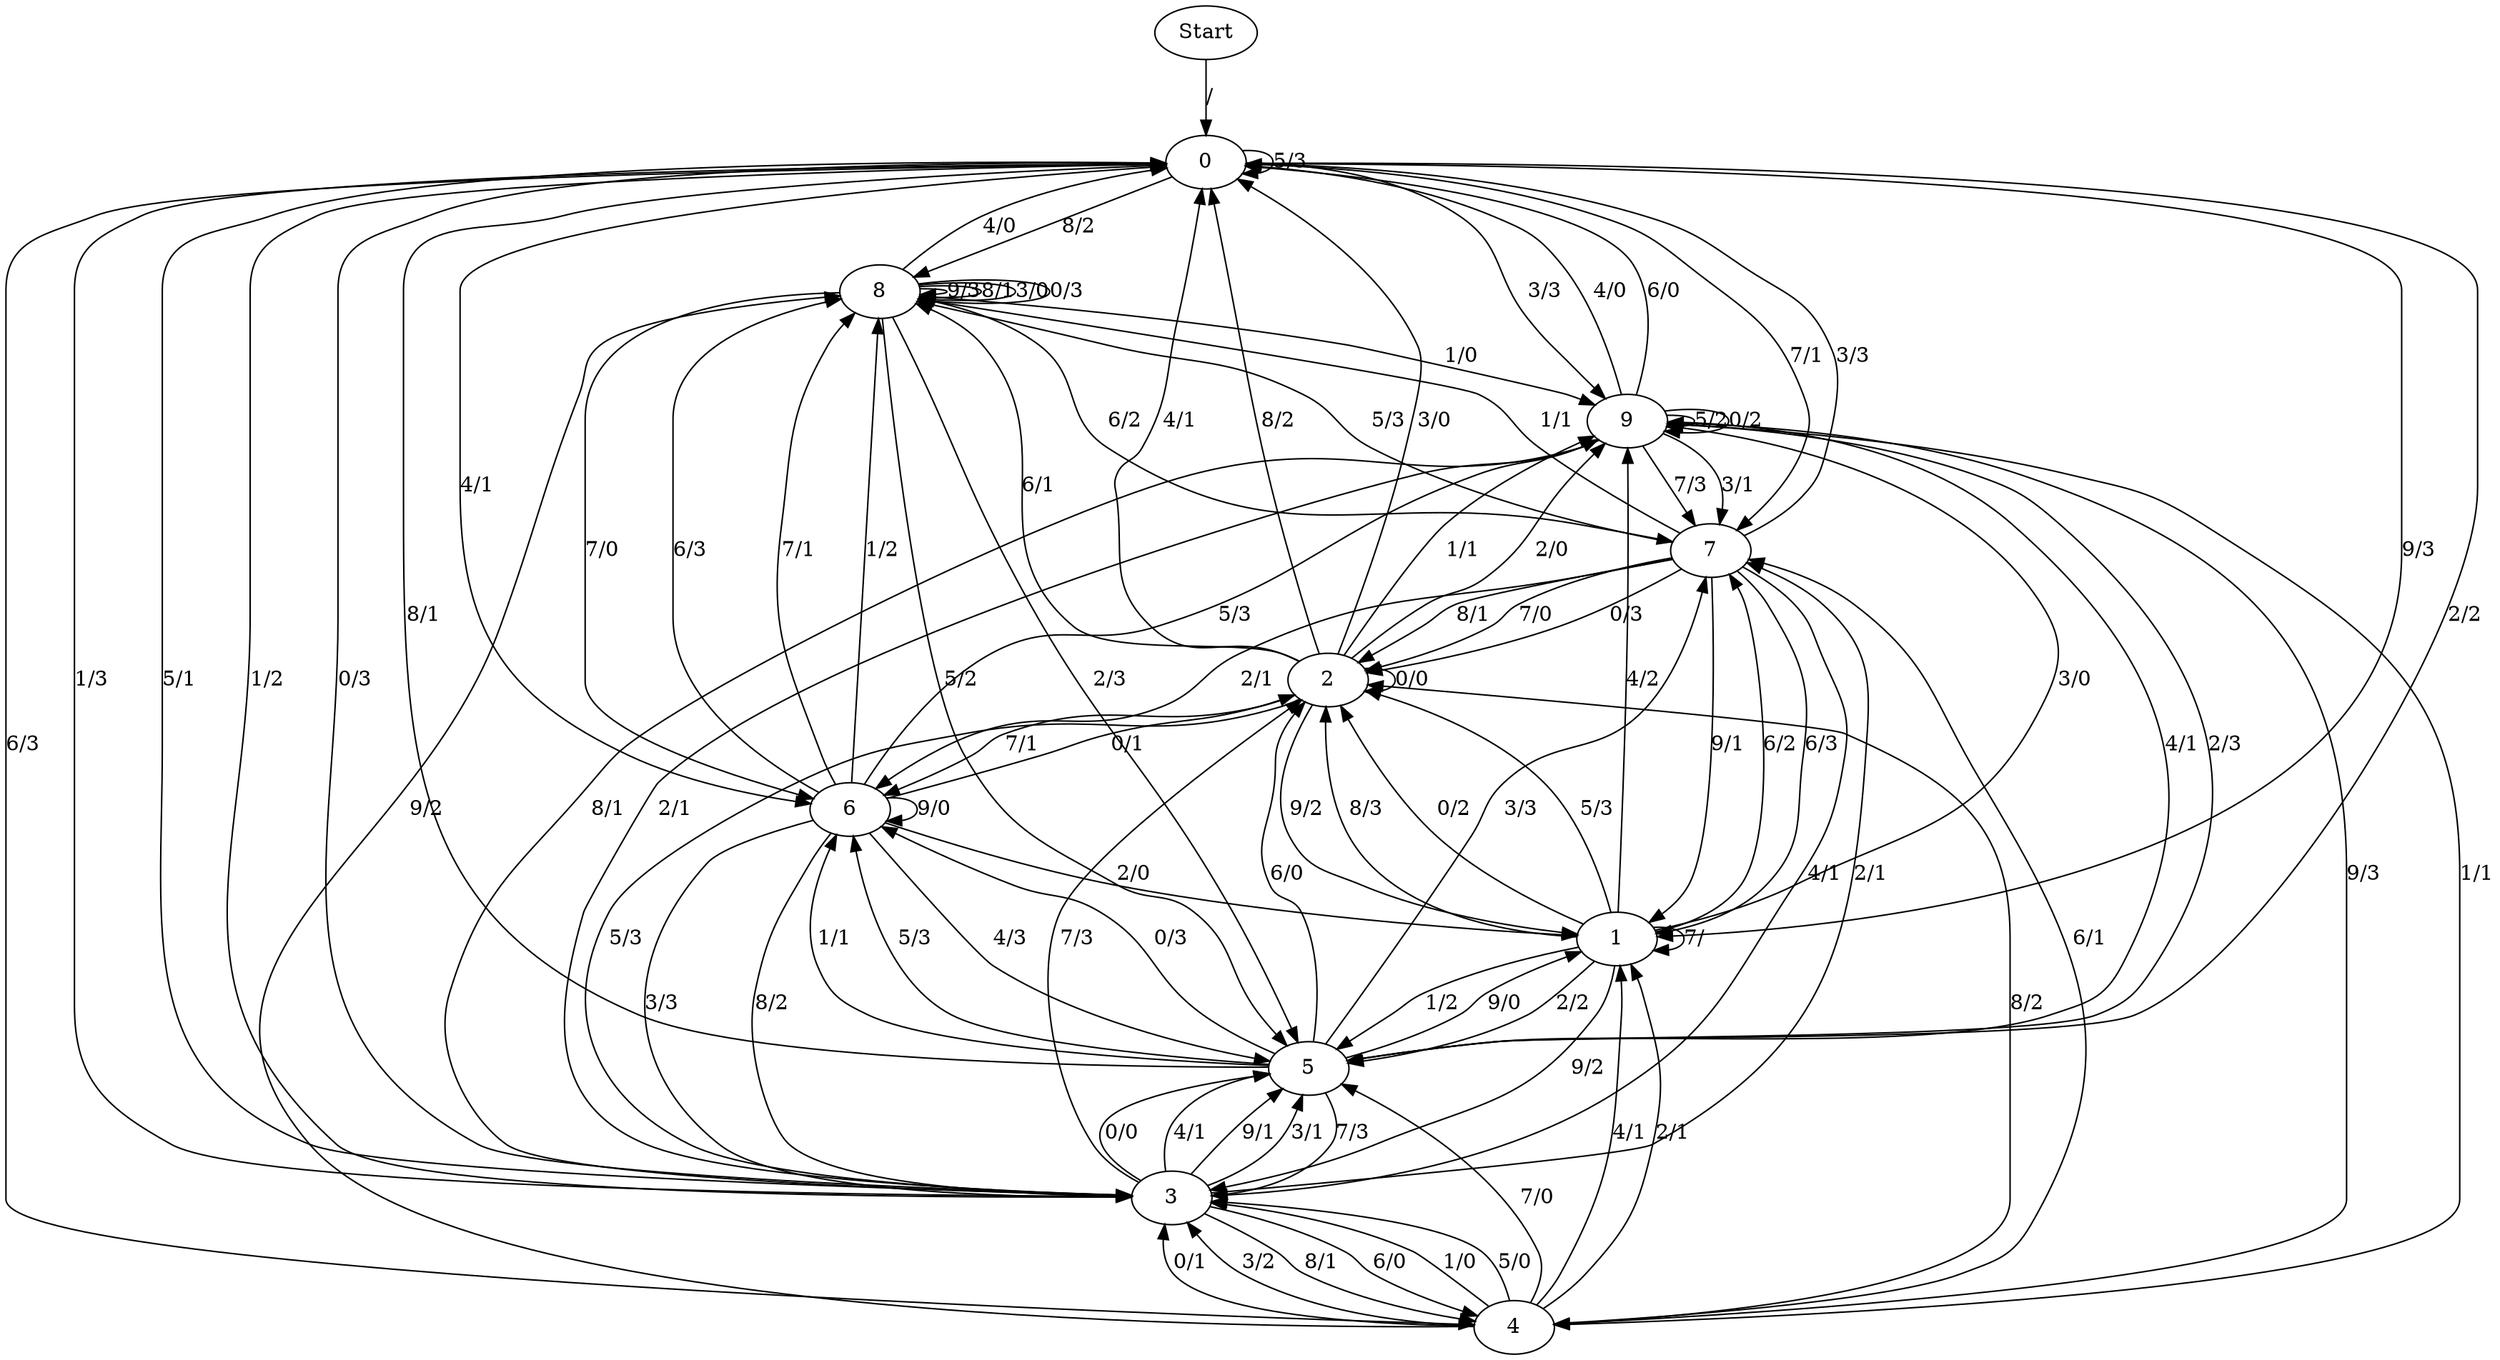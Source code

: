 digraph {
	Start -> 0 [label="/"]
	0 -> 8 [label="8/2"]
	0 -> 0 [label="5/3"]
	0 -> 4 [label="6/3"]
	0 -> 5 [label="2/2"]
	0 -> 3 [label="1/2"]
	0 -> 7 [label="7/1"]
	0 -> 1 [label="9/3"]
	0 -> 3 [label="0/3"]
	0 -> 6 [label="4/1"]
	0 -> 9 [label="3/3"]
	1 -> 2 [label="8/3"]
	1 -> 2 [label="0/2"]
	1 -> 7 [label="6/2"]
	1 -> 3 [label="9/2"]
	1 -> 1 [label="7/"]
	1 -> 9 [label="3/0"]
	1 -> 5 [label="2/2"]
	1 -> 5 [label="1/2"]
	1 -> 2 [label="5/3"]
	1 -> 9 [label="4/2"]
	7 -> 8 [label="5/3"]
	7 -> 8 [label="1/1"]
	7 -> 1 [label="6/3"]
	7 -> 2 [label="0/3"]
	7 -> 1 [label="9/1"]
	7 -> 0 [label="3/3"]
	7 -> 2 [label="8/1"]
	7 -> 6 [label="2/1"]
	7 -> 3 [label="4/1"]
	7 -> 2 [label="7/0"]
	2 -> 0 [label="4/1"]
	2 -> 0 [label="8/2"]
	2 -> 1 [label="9/2"]
	2 -> 3 [label="5/3"]
	2 -> 8 [label="6/1"]
	2 -> 6 [label="7/1"]
	2 -> 9 [label="2/0"]
	2 -> 2 [label="0/0"]
	2 -> 0 [label="3/0"]
	2 -> 9 [label="1/1"]
	9 -> 0 [label="4/0"]
	9 -> 4 [label="9/3"]
	9 -> 4 [label="1/1"]
	9 -> 7 [label="3/1"]
	9 -> 9 [label="5/2"]
	9 -> 3 [label="8/1"]
	9 -> 7 [label="7/3"]
	9 -> 9 [label="0/2"]
	9 -> 0 [label="6/0"]
	9 -> 3 [label="2/1"]
	4 -> 5 [label="7/0"]
	4 -> 3 [label="1/0"]
	4 -> 7 [label="6/1"]
	4 -> 1 [label="4/1"]
	4 -> 3 [label="5/0"]
	4 -> 8 [label="9/2"]
	4 -> 3 [label="0/1"]
	4 -> 3 [label="3/2"]
	4 -> 2 [label="8/2"]
	4 -> 1 [label="2/1"]
	3 -> 5 [label="0/0"]
	3 -> 4 [label="6/0"]
	3 -> 4 [label="8/1"]
	3 -> 0 [label="1/3"]
	3 -> 5 [label="4/1"]
	3 -> 2 [label="7/3"]
	3 -> 5 [label="9/1"]
	3 -> 0 [label="5/1"]
	3 -> 7 [label="2/1"]
	3 -> 5 [label="3/1"]
	5 -> 3 [label="7/3"]
	5 -> 2 [label="6/0"]
	5 -> 9 [label="4/1"]
	5 -> 1 [label="9/0"]
	5 -> 6 [label="0/3"]
	5 -> 6 [label="1/1"]
	5 -> 0 [label="8/1"]
	5 -> 6 [label="5/3"]
	5 -> 7 [label="3/3"]
	5 -> 9 [label="2/3"]
	6 -> 3 [label="3/3"]
	6 -> 8 [label="7/1"]
	6 -> 8 [label="1/2"]
	6 -> 1 [label="2/0"]
	6 -> 2 [label="0/1"]
	6 -> 9 [label="5/3"]
	6 -> 5 [label="4/3"]
	6 -> 8 [label="6/3"]
	6 -> 3 [label="8/2"]
	6 -> 6 [label="9/0"]
	8 -> 9 [label="1/0"]
	8 -> 8 [label="9/3"]
	8 -> 5 [label="5/2"]
	8 -> 8 [label="8/1"]
	8 -> 8 [label="3/0"]
	8 -> 7 [label="6/2"]
	8 -> 5 [label="2/3"]
	8 -> 0 [label="4/0"]
	8 -> 6 [label="7/0"]
	8 -> 8 [label="0/3"]
}